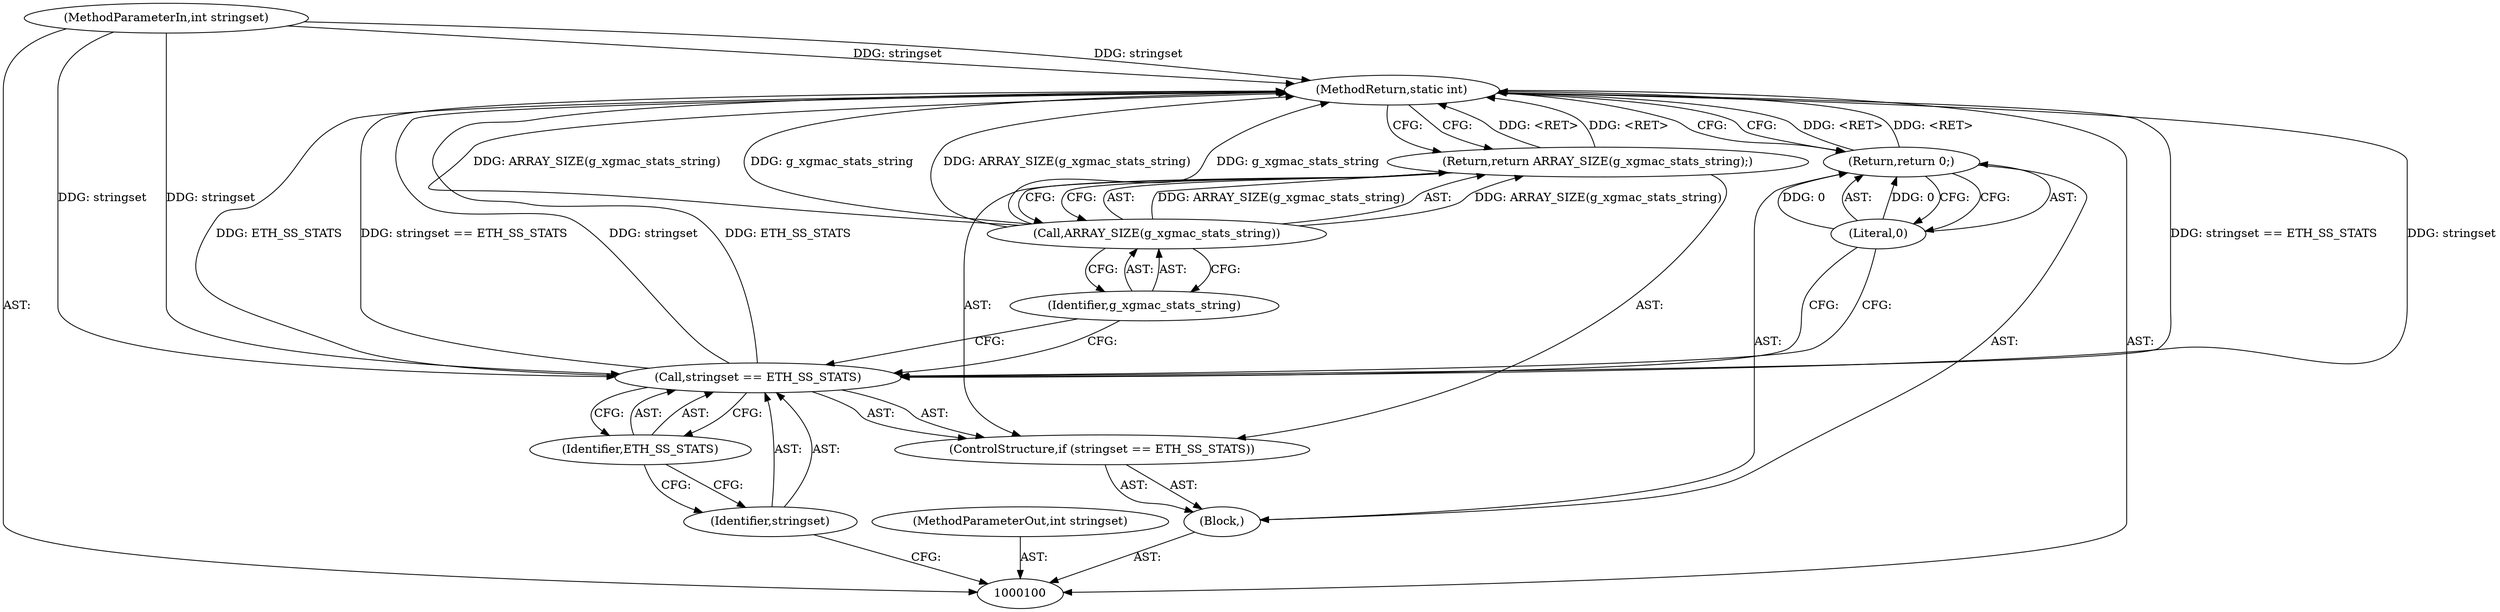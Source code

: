 digraph "1_linux_412b65d15a7f8a93794653968308fc100f2aa87c_2" {
"1000112" [label="(MethodReturn,static int)"];
"1000101" [label="(MethodParameterIn,int stringset)"];
"1000127" [label="(MethodParameterOut,int stringset)"];
"1000102" [label="(Block,)"];
"1000103" [label="(ControlStructure,if (stringset == ETH_SS_STATS))"];
"1000106" [label="(Identifier,ETH_SS_STATS)"];
"1000104" [label="(Call,stringset == ETH_SS_STATS)"];
"1000105" [label="(Identifier,stringset)"];
"1000108" [label="(Call,ARRAY_SIZE(g_xgmac_stats_string))"];
"1000109" [label="(Identifier,g_xgmac_stats_string)"];
"1000107" [label="(Return,return ARRAY_SIZE(g_xgmac_stats_string);)"];
"1000110" [label="(Return,return 0;)"];
"1000111" [label="(Literal,0)"];
"1000112" -> "1000100"  [label="AST: "];
"1000112" -> "1000107"  [label="CFG: "];
"1000112" -> "1000110"  [label="CFG: "];
"1000108" -> "1000112"  [label="DDG: ARRAY_SIZE(g_xgmac_stats_string)"];
"1000108" -> "1000112"  [label="DDG: g_xgmac_stats_string"];
"1000104" -> "1000112"  [label="DDG: stringset == ETH_SS_STATS"];
"1000104" -> "1000112"  [label="DDG: stringset"];
"1000104" -> "1000112"  [label="DDG: ETH_SS_STATS"];
"1000101" -> "1000112"  [label="DDG: stringset"];
"1000110" -> "1000112"  [label="DDG: <RET>"];
"1000107" -> "1000112"  [label="DDG: <RET>"];
"1000101" -> "1000100"  [label="AST: "];
"1000101" -> "1000112"  [label="DDG: stringset"];
"1000101" -> "1000104"  [label="DDG: stringset"];
"1000127" -> "1000100"  [label="AST: "];
"1000102" -> "1000100"  [label="AST: "];
"1000103" -> "1000102"  [label="AST: "];
"1000110" -> "1000102"  [label="AST: "];
"1000103" -> "1000102"  [label="AST: "];
"1000104" -> "1000103"  [label="AST: "];
"1000107" -> "1000103"  [label="AST: "];
"1000106" -> "1000104"  [label="AST: "];
"1000106" -> "1000105"  [label="CFG: "];
"1000104" -> "1000106"  [label="CFG: "];
"1000104" -> "1000103"  [label="AST: "];
"1000104" -> "1000106"  [label="CFG: "];
"1000105" -> "1000104"  [label="AST: "];
"1000106" -> "1000104"  [label="AST: "];
"1000109" -> "1000104"  [label="CFG: "];
"1000111" -> "1000104"  [label="CFG: "];
"1000104" -> "1000112"  [label="DDG: stringset == ETH_SS_STATS"];
"1000104" -> "1000112"  [label="DDG: stringset"];
"1000104" -> "1000112"  [label="DDG: ETH_SS_STATS"];
"1000101" -> "1000104"  [label="DDG: stringset"];
"1000105" -> "1000104"  [label="AST: "];
"1000105" -> "1000100"  [label="CFG: "];
"1000106" -> "1000105"  [label="CFG: "];
"1000108" -> "1000107"  [label="AST: "];
"1000108" -> "1000109"  [label="CFG: "];
"1000109" -> "1000108"  [label="AST: "];
"1000107" -> "1000108"  [label="CFG: "];
"1000108" -> "1000112"  [label="DDG: ARRAY_SIZE(g_xgmac_stats_string)"];
"1000108" -> "1000112"  [label="DDG: g_xgmac_stats_string"];
"1000108" -> "1000107"  [label="DDG: ARRAY_SIZE(g_xgmac_stats_string)"];
"1000109" -> "1000108"  [label="AST: "];
"1000109" -> "1000104"  [label="CFG: "];
"1000108" -> "1000109"  [label="CFG: "];
"1000107" -> "1000103"  [label="AST: "];
"1000107" -> "1000108"  [label="CFG: "];
"1000108" -> "1000107"  [label="AST: "];
"1000112" -> "1000107"  [label="CFG: "];
"1000107" -> "1000112"  [label="DDG: <RET>"];
"1000108" -> "1000107"  [label="DDG: ARRAY_SIZE(g_xgmac_stats_string)"];
"1000110" -> "1000102"  [label="AST: "];
"1000110" -> "1000111"  [label="CFG: "];
"1000111" -> "1000110"  [label="AST: "];
"1000112" -> "1000110"  [label="CFG: "];
"1000110" -> "1000112"  [label="DDG: <RET>"];
"1000111" -> "1000110"  [label="DDG: 0"];
"1000111" -> "1000110"  [label="AST: "];
"1000111" -> "1000104"  [label="CFG: "];
"1000110" -> "1000111"  [label="CFG: "];
"1000111" -> "1000110"  [label="DDG: 0"];
}
